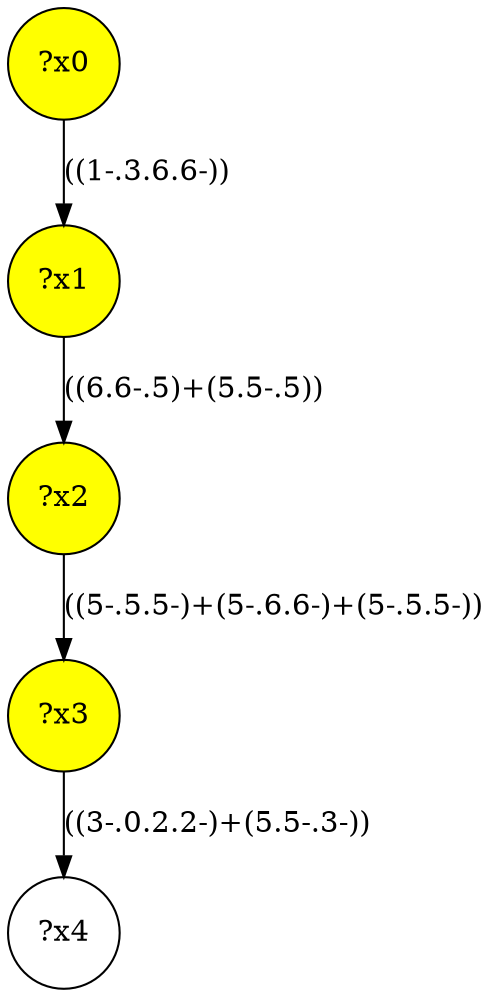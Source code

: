 digraph g {
	x0 [fillcolor="yellow", style="filled," shape=circle, label="?x0"];
	x2 [fillcolor="yellow", style="filled," shape=circle, label="?x2"];
	x1 [fillcolor="yellow", style="filled," shape=circle, label="?x1"];
	x3 [fillcolor="yellow", style="filled," shape=circle, label="?x3"];
	x0 -> x1 [label="((1-.3.6.6-))"];
	x1 -> x2 [label="((6.6-.5)+(5.5-.5))"];
	x2 -> x3 [label="((5-.5.5-)+(5-.6.6-)+(5-.5.5-))"];
	x4 [shape=circle, label="?x4"];
	x3 -> x4 [label="((3-.0.2.2-)+(5.5-.3-))"];
}
